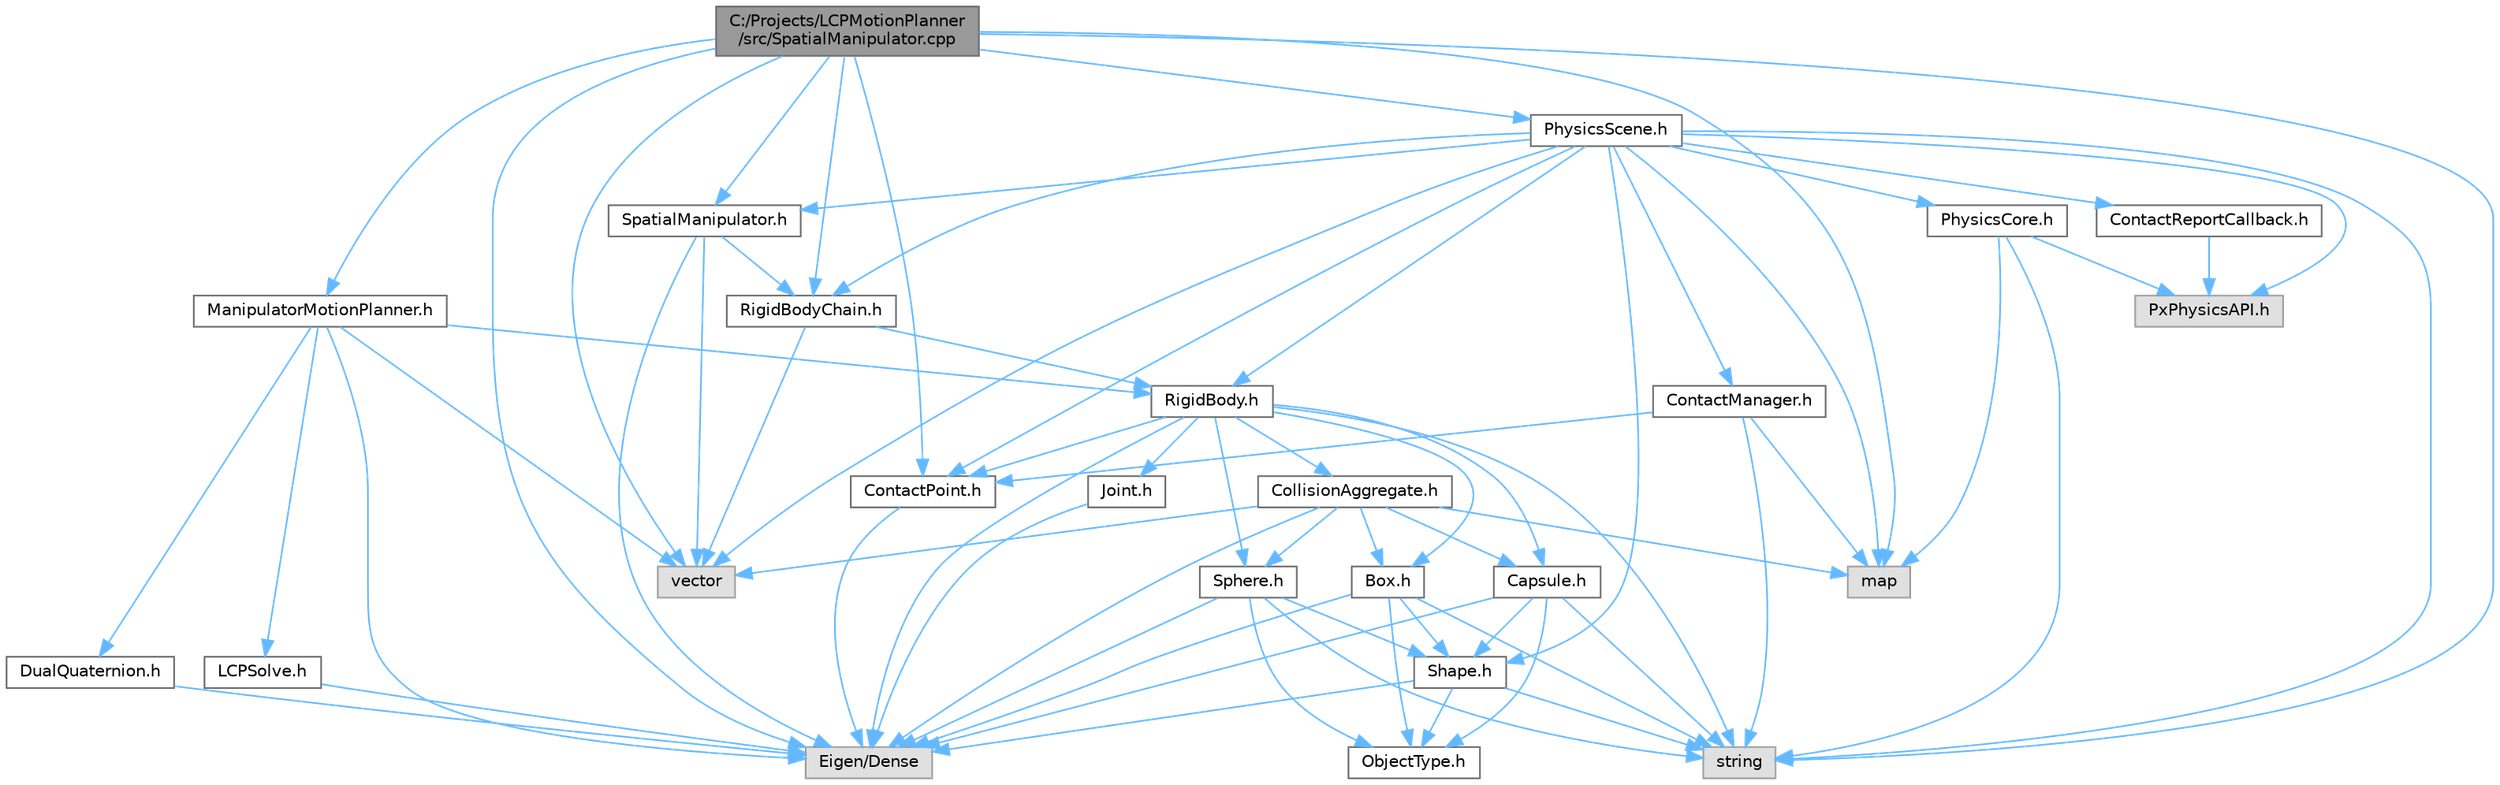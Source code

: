 digraph "C:/Projects/LCPMotionPlanner/src/SpatialManipulator.cpp"
{
 // LATEX_PDF_SIZE
  bgcolor="transparent";
  edge [fontname=Helvetica,fontsize=10,labelfontname=Helvetica,labelfontsize=10];
  node [fontname=Helvetica,fontsize=10,shape=box,height=0.2,width=0.4];
  Node1 [label="C:/Projects/LCPMotionPlanner\l/src/SpatialManipulator.cpp",height=0.2,width=0.4,color="gray40", fillcolor="grey60", style="filled", fontcolor="black",tooltip=" "];
  Node1 -> Node2 [color="steelblue1",style="solid"];
  Node2 [label="SpatialManipulator.h",height=0.2,width=0.4,color="grey40", fillcolor="white", style="filled",URL="$_spatial_manipulator_8h.html",tooltip=" "];
  Node2 -> Node3 [color="steelblue1",style="solid"];
  Node3 [label="RigidBodyChain.h",height=0.2,width=0.4,color="grey40", fillcolor="white", style="filled",URL="$_rigid_body_chain_8h.html",tooltip=" "];
  Node3 -> Node4 [color="steelblue1",style="solid"];
  Node4 [label="vector",height=0.2,width=0.4,color="grey60", fillcolor="#E0E0E0", style="filled",tooltip=" "];
  Node3 -> Node5 [color="steelblue1",style="solid"];
  Node5 [label="RigidBody.h",height=0.2,width=0.4,color="grey40", fillcolor="white", style="filled",URL="$_rigid_body_8h.html",tooltip=" "];
  Node5 -> Node6 [color="steelblue1",style="solid"];
  Node6 [label="Eigen/Dense",height=0.2,width=0.4,color="grey60", fillcolor="#E0E0E0", style="filled",tooltip=" "];
  Node5 -> Node7 [color="steelblue1",style="solid"];
  Node7 [label="Joint.h",height=0.2,width=0.4,color="grey40", fillcolor="white", style="filled",URL="$_joint_8h.html",tooltip=" "];
  Node7 -> Node6 [color="steelblue1",style="solid"];
  Node5 -> Node8 [color="steelblue1",style="solid"];
  Node8 [label="CollisionAggregate.h",height=0.2,width=0.4,color="grey40", fillcolor="white", style="filled",URL="$_collision_aggregate_8h.html",tooltip=" "];
  Node8 -> Node9 [color="steelblue1",style="solid"];
  Node9 [label="Sphere.h",height=0.2,width=0.4,color="grey40", fillcolor="white", style="filled",URL="$_sphere_8h.html",tooltip=" "];
  Node9 -> Node10 [color="steelblue1",style="solid"];
  Node10 [label="Shape.h",height=0.2,width=0.4,color="grey40", fillcolor="white", style="filled",URL="$_shape_8h.html",tooltip=" "];
  Node10 -> Node11 [color="steelblue1",style="solid"];
  Node11 [label="ObjectType.h",height=0.2,width=0.4,color="grey40", fillcolor="white", style="filled",URL="$_object_type_8h.html",tooltip=" "];
  Node10 -> Node6 [color="steelblue1",style="solid"];
  Node10 -> Node12 [color="steelblue1",style="solid"];
  Node12 [label="string",height=0.2,width=0.4,color="grey60", fillcolor="#E0E0E0", style="filled",tooltip=" "];
  Node9 -> Node11 [color="steelblue1",style="solid"];
  Node9 -> Node6 [color="steelblue1",style="solid"];
  Node9 -> Node12 [color="steelblue1",style="solid"];
  Node8 -> Node13 [color="steelblue1",style="solid"];
  Node13 [label="Capsule.h",height=0.2,width=0.4,color="grey40", fillcolor="white", style="filled",URL="$_capsule_8h.html",tooltip=" "];
  Node13 -> Node10 [color="steelblue1",style="solid"];
  Node13 -> Node11 [color="steelblue1",style="solid"];
  Node13 -> Node6 [color="steelblue1",style="solid"];
  Node13 -> Node12 [color="steelblue1",style="solid"];
  Node8 -> Node14 [color="steelblue1",style="solid"];
  Node14 [label="Box.h",height=0.2,width=0.4,color="grey40", fillcolor="white", style="filled",URL="$_box_8h.html",tooltip=" "];
  Node14 -> Node10 [color="steelblue1",style="solid"];
  Node14 -> Node11 [color="steelblue1",style="solid"];
  Node14 -> Node6 [color="steelblue1",style="solid"];
  Node14 -> Node12 [color="steelblue1",style="solid"];
  Node8 -> Node4 [color="steelblue1",style="solid"];
  Node8 -> Node15 [color="steelblue1",style="solid"];
  Node15 [label="map",height=0.2,width=0.4,color="grey60", fillcolor="#E0E0E0", style="filled",tooltip=" "];
  Node8 -> Node6 [color="steelblue1",style="solid"];
  Node5 -> Node9 [color="steelblue1",style="solid"];
  Node5 -> Node13 [color="steelblue1",style="solid"];
  Node5 -> Node14 [color="steelblue1",style="solid"];
  Node5 -> Node16 [color="steelblue1",style="solid"];
  Node16 [label="ContactPoint.h",height=0.2,width=0.4,color="grey40", fillcolor="white", style="filled",URL="$_contact_point_8h.html",tooltip=" "];
  Node16 -> Node6 [color="steelblue1",style="solid"];
  Node5 -> Node12 [color="steelblue1",style="solid"];
  Node2 -> Node6 [color="steelblue1",style="solid"];
  Node2 -> Node4 [color="steelblue1",style="solid"];
  Node1 -> Node3 [color="steelblue1",style="solid"];
  Node1 -> Node17 [color="steelblue1",style="solid"];
  Node17 [label="ManipulatorMotionPlanner.h",height=0.2,width=0.4,color="grey40", fillcolor="white", style="filled",URL="$_manipulator_motion_planner_8h.html",tooltip=" "];
  Node17 -> Node18 [color="steelblue1",style="solid"];
  Node18 [label="DualQuaternion.h",height=0.2,width=0.4,color="grey40", fillcolor="white", style="filled",URL="$_dual_quaternion_8h.html",tooltip=" "];
  Node18 -> Node6 [color="steelblue1",style="solid"];
  Node17 -> Node6 [color="steelblue1",style="solid"];
  Node17 -> Node4 [color="steelblue1",style="solid"];
  Node17 -> Node5 [color="steelblue1",style="solid"];
  Node17 -> Node19 [color="steelblue1",style="solid"];
  Node19 [label="LCPSolve.h",height=0.2,width=0.4,color="grey40", fillcolor="white", style="filled",URL="$_l_c_p_solve_8h.html",tooltip=" "];
  Node19 -> Node6 [color="steelblue1",style="solid"];
  Node1 -> Node20 [color="steelblue1",style="solid"];
  Node20 [label="PhysicsScene.h",height=0.2,width=0.4,color="grey40", fillcolor="white", style="filled",URL="$_physics_scene_8h.html",tooltip=" "];
  Node20 -> Node21 [color="steelblue1",style="solid"];
  Node21 [label="PhysicsCore.h",height=0.2,width=0.4,color="grey40", fillcolor="white", style="filled",URL="$_physics_core_8h.html",tooltip=" "];
  Node21 -> Node22 [color="steelblue1",style="solid"];
  Node22 [label="PxPhysicsAPI.h",height=0.2,width=0.4,color="grey60", fillcolor="#E0E0E0", style="filled",tooltip=" "];
  Node21 -> Node15 [color="steelblue1",style="solid"];
  Node21 -> Node12 [color="steelblue1",style="solid"];
  Node20 -> Node23 [color="steelblue1",style="solid"];
  Node23 [label="ContactReportCallback.h",height=0.2,width=0.4,color="grey40", fillcolor="white", style="filled",URL="$_contact_report_callback_8h.html",tooltip=" "];
  Node23 -> Node22 [color="steelblue1",style="solid"];
  Node20 -> Node10 [color="steelblue1",style="solid"];
  Node20 -> Node5 [color="steelblue1",style="solid"];
  Node20 -> Node3 [color="steelblue1",style="solid"];
  Node20 -> Node2 [color="steelblue1",style="solid"];
  Node20 -> Node24 [color="steelblue1",style="solid"];
  Node24 [label="ContactManager.h",height=0.2,width=0.4,color="grey40", fillcolor="white", style="filled",URL="$_contact_manager_8h.html",tooltip=" "];
  Node24 -> Node16 [color="steelblue1",style="solid"];
  Node24 -> Node12 [color="steelblue1",style="solid"];
  Node24 -> Node15 [color="steelblue1",style="solid"];
  Node20 -> Node16 [color="steelblue1",style="solid"];
  Node20 -> Node22 [color="steelblue1",style="solid"];
  Node20 -> Node12 [color="steelblue1",style="solid"];
  Node20 -> Node4 [color="steelblue1",style="solid"];
  Node20 -> Node15 [color="steelblue1",style="solid"];
  Node1 -> Node16 [color="steelblue1",style="solid"];
  Node1 -> Node6 [color="steelblue1",style="solid"];
  Node1 -> Node4 [color="steelblue1",style="solid"];
  Node1 -> Node15 [color="steelblue1",style="solid"];
  Node1 -> Node12 [color="steelblue1",style="solid"];
}
